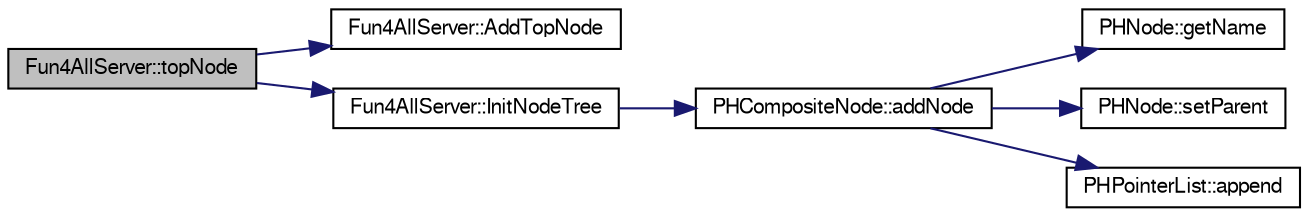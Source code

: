 digraph "Fun4AllServer::topNode"
{
  bgcolor="transparent";
  edge [fontname="FreeSans",fontsize="10",labelfontname="FreeSans",labelfontsize="10"];
  node [fontname="FreeSans",fontsize="10",shape=record];
  rankdir="LR";
  Node1 [label="Fun4AllServer::topNode",height=0.2,width=0.4,color="black", fillcolor="grey75", style="filled" fontcolor="black"];
  Node1 -> Node2 [color="midnightblue",fontsize="10",style="solid",fontname="FreeSans"];
  Node2 [label="Fun4AllServer::AddTopNode",height=0.2,width=0.4,color="black",URL="$da/d29/classFun4AllServer.html#a76e4880f2838ed1522160c0826b0202a"];
  Node1 -> Node3 [color="midnightblue",fontsize="10",style="solid",fontname="FreeSans"];
  Node3 [label="Fun4AllServer::InitNodeTree",height=0.2,width=0.4,color="black",URL="$da/d29/classFun4AllServer.html#a2ebfcdcf706670c98c189bfa93c3ff89"];
  Node3 -> Node4 [color="midnightblue",fontsize="10",style="solid",fontname="FreeSans"];
  Node4 [label="PHCompositeNode::addNode",height=0.2,width=0.4,color="black",URL="$d5/dca/classPHCompositeNode.html#ac7dbf017614c324e218a001d729607bf"];
  Node4 -> Node5 [color="midnightblue",fontsize="10",style="solid",fontname="FreeSans"];
  Node5 [label="PHNode::getName",height=0.2,width=0.4,color="black",URL="$dc/d82/classPHNode.html#aca3576f926a4401eddc3d88bf0ce0de3"];
  Node4 -> Node6 [color="midnightblue",fontsize="10",style="solid",fontname="FreeSans"];
  Node6 [label="PHNode::setParent",height=0.2,width=0.4,color="black",URL="$dc/d82/classPHNode.html#adda2bd6cef2d5067bbe3016a990b7198"];
  Node4 -> Node7 [color="midnightblue",fontsize="10",style="solid",fontname="FreeSans"];
  Node7 [label="PHPointerList::append",height=0.2,width=0.4,color="black",URL="$d6/d86/classPHPointerList.html#af5fc4e6958b5b90c57bfb497566f503c"];
}
